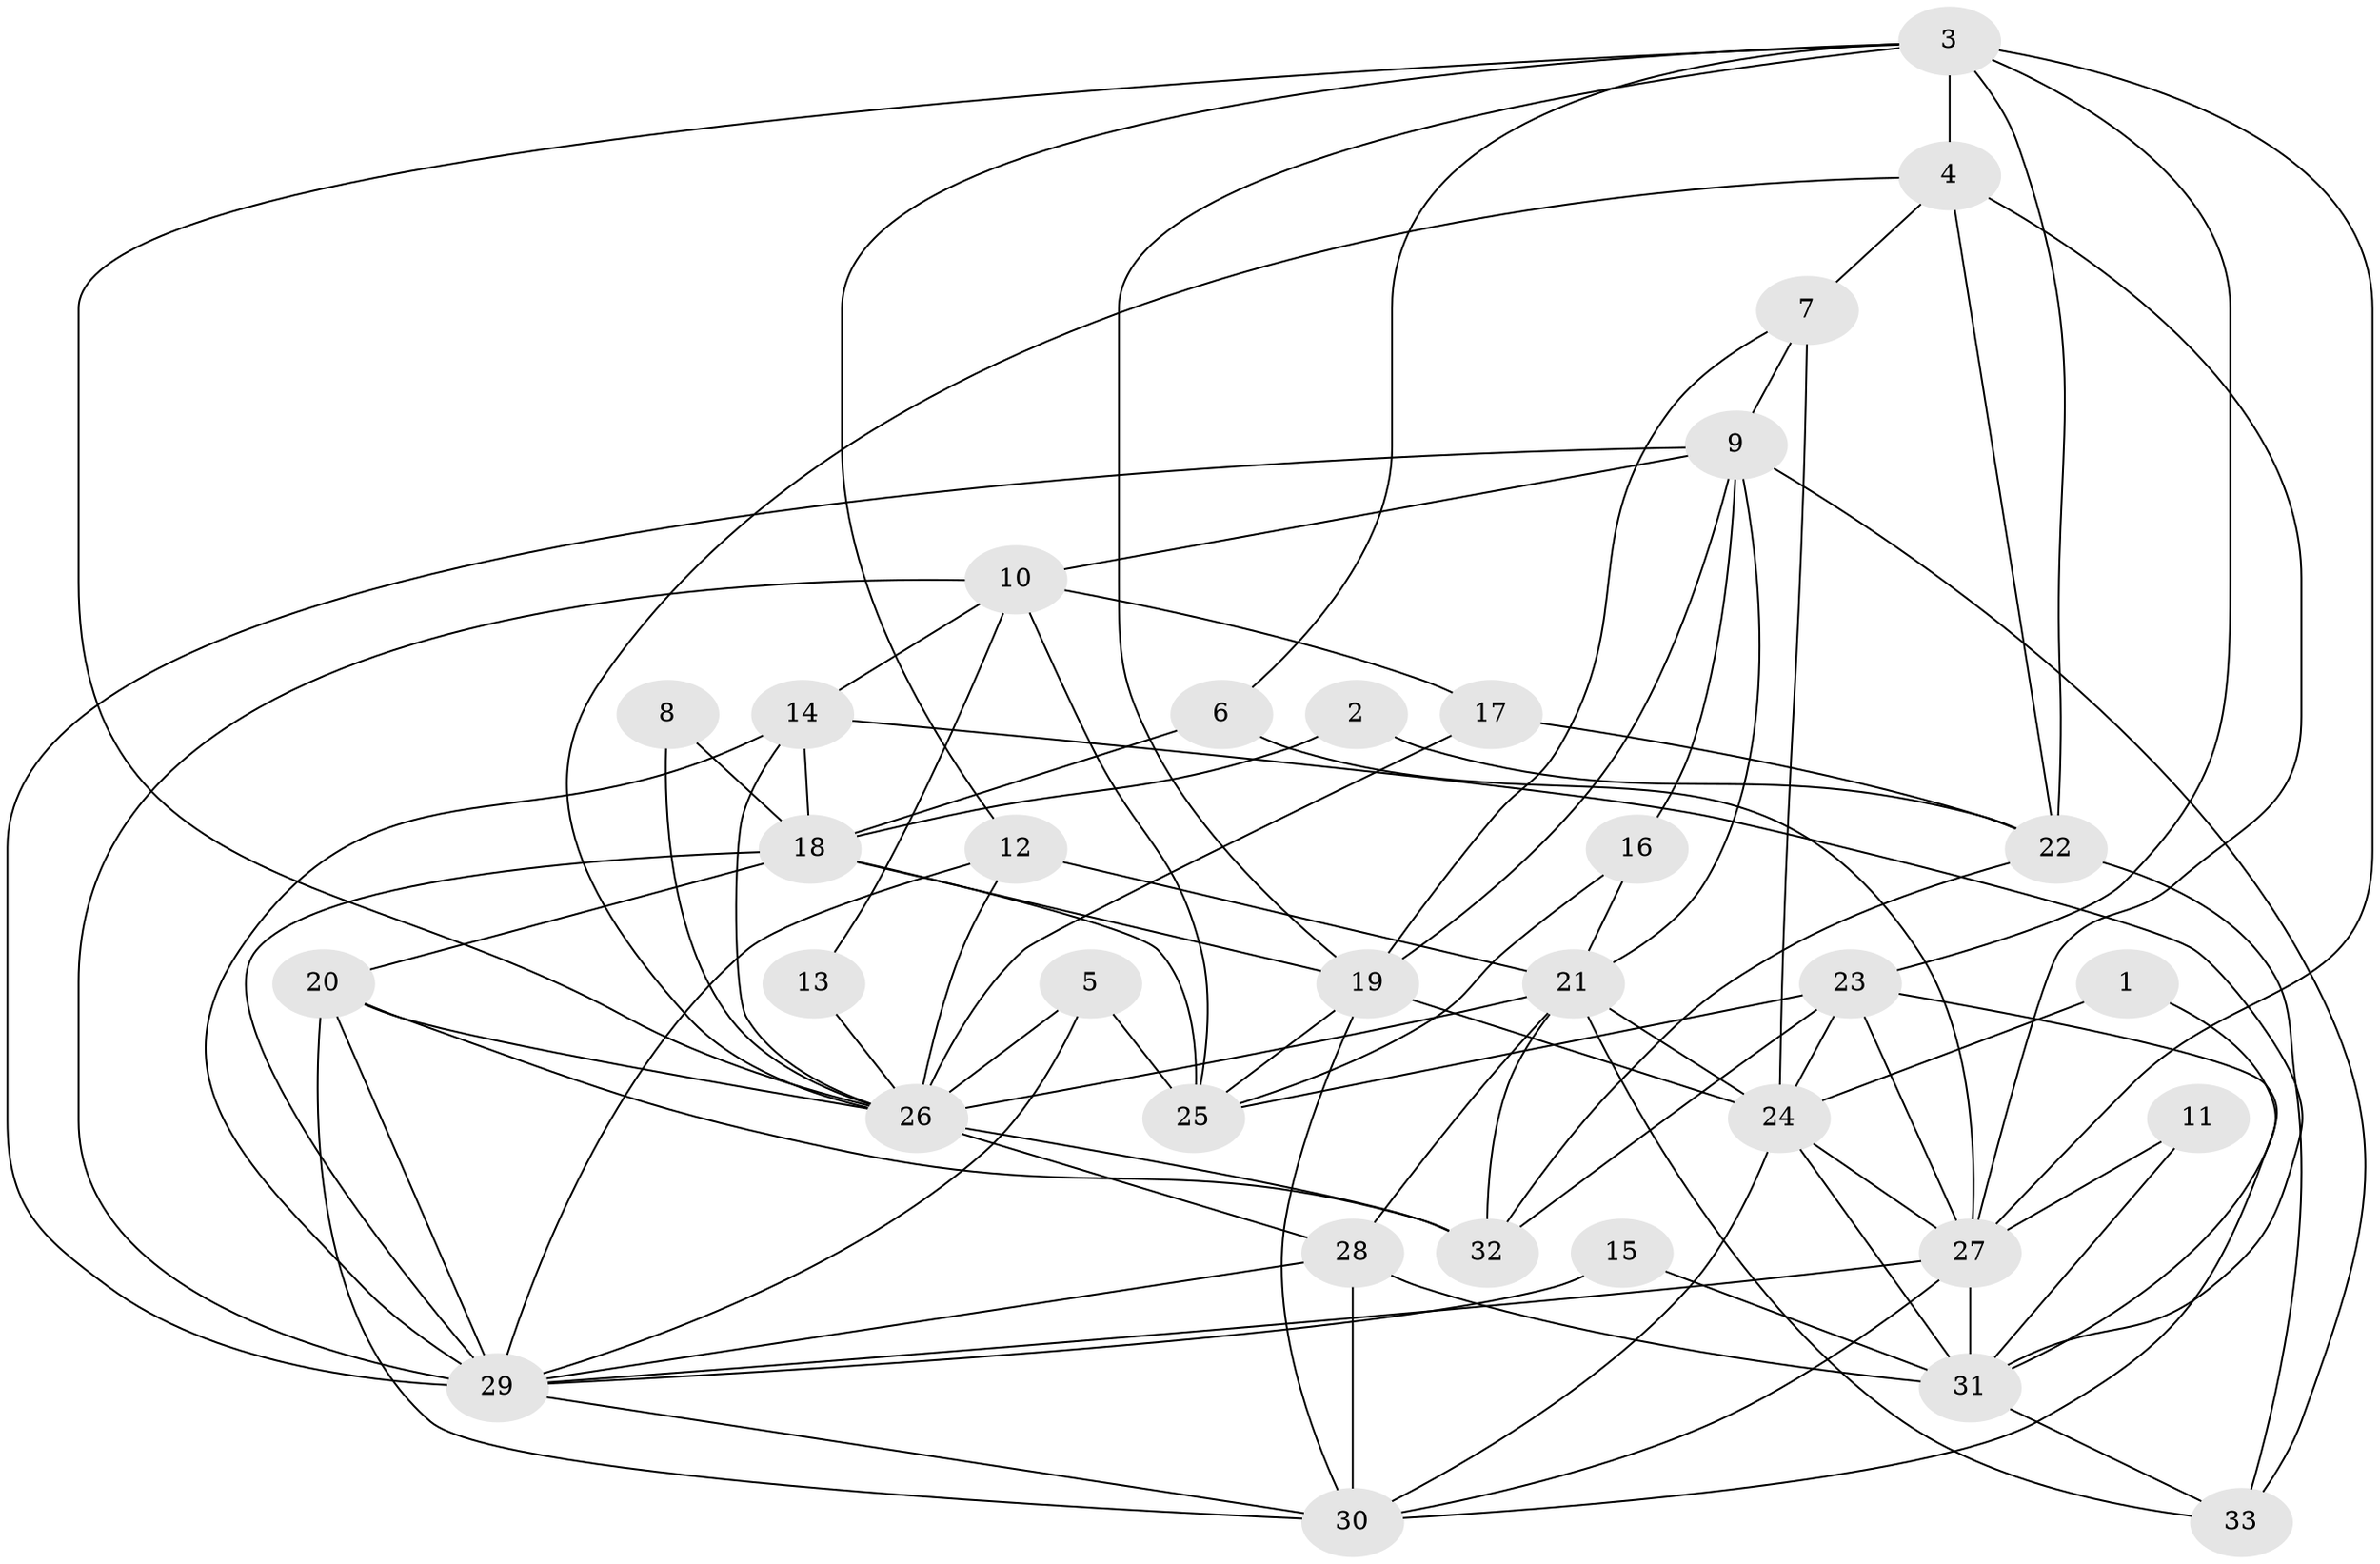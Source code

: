 // original degree distribution, {3: 0.25757575757575757, 6: 0.09090909090909091, 5: 0.22727272727272727, 4: 0.19696969696969696, 2: 0.18181818181818182, 7: 0.015151515151515152, 10: 0.015151515151515152, 9: 0.015151515151515152}
// Generated by graph-tools (version 1.1) at 2025/26/03/09/25 03:26:21]
// undirected, 33 vertices, 89 edges
graph export_dot {
graph [start="1"]
  node [color=gray90,style=filled];
  1;
  2;
  3;
  4;
  5;
  6;
  7;
  8;
  9;
  10;
  11;
  12;
  13;
  14;
  15;
  16;
  17;
  18;
  19;
  20;
  21;
  22;
  23;
  24;
  25;
  26;
  27;
  28;
  29;
  30;
  31;
  32;
  33;
  1 -- 24 [weight=1.0];
  1 -- 31 [weight=1.0];
  2 -- 18 [weight=1.0];
  2 -- 22 [weight=1.0];
  3 -- 4 [weight=1.0];
  3 -- 6 [weight=1.0];
  3 -- 12 [weight=1.0];
  3 -- 19 [weight=1.0];
  3 -- 22 [weight=1.0];
  3 -- 23 [weight=1.0];
  3 -- 26 [weight=1.0];
  3 -- 27 [weight=2.0];
  4 -- 7 [weight=1.0];
  4 -- 22 [weight=1.0];
  4 -- 26 [weight=1.0];
  4 -- 27 [weight=1.0];
  5 -- 25 [weight=1.0];
  5 -- 26 [weight=1.0];
  5 -- 29 [weight=1.0];
  6 -- 18 [weight=1.0];
  6 -- 27 [weight=1.0];
  7 -- 9 [weight=1.0];
  7 -- 19 [weight=1.0];
  7 -- 24 [weight=1.0];
  8 -- 18 [weight=1.0];
  8 -- 26 [weight=1.0];
  9 -- 10 [weight=1.0];
  9 -- 16 [weight=1.0];
  9 -- 19 [weight=1.0];
  9 -- 21 [weight=1.0];
  9 -- 29 [weight=1.0];
  9 -- 33 [weight=1.0];
  10 -- 13 [weight=1.0];
  10 -- 14 [weight=1.0];
  10 -- 17 [weight=1.0];
  10 -- 25 [weight=1.0];
  10 -- 29 [weight=1.0];
  11 -- 27 [weight=1.0];
  11 -- 31 [weight=1.0];
  12 -- 21 [weight=1.0];
  12 -- 26 [weight=1.0];
  12 -- 29 [weight=1.0];
  13 -- 26 [weight=2.0];
  14 -- 18 [weight=1.0];
  14 -- 26 [weight=1.0];
  14 -- 29 [weight=1.0];
  14 -- 31 [weight=1.0];
  15 -- 29 [weight=1.0];
  15 -- 31 [weight=1.0];
  16 -- 21 [weight=1.0];
  16 -- 25 [weight=1.0];
  17 -- 22 [weight=1.0];
  17 -- 26 [weight=2.0];
  18 -- 19 [weight=1.0];
  18 -- 20 [weight=1.0];
  18 -- 25 [weight=1.0];
  18 -- 29 [weight=1.0];
  19 -- 24 [weight=1.0];
  19 -- 25 [weight=1.0];
  19 -- 30 [weight=1.0];
  20 -- 26 [weight=1.0];
  20 -- 29 [weight=1.0];
  20 -- 30 [weight=1.0];
  20 -- 32 [weight=1.0];
  21 -- 24 [weight=1.0];
  21 -- 26 [weight=1.0];
  21 -- 28 [weight=1.0];
  21 -- 32 [weight=1.0];
  21 -- 33 [weight=1.0];
  22 -- 32 [weight=1.0];
  22 -- 33 [weight=1.0];
  23 -- 24 [weight=1.0];
  23 -- 25 [weight=1.0];
  23 -- 27 [weight=1.0];
  23 -- 30 [weight=1.0];
  23 -- 32 [weight=1.0];
  24 -- 27 [weight=1.0];
  24 -- 30 [weight=1.0];
  24 -- 31 [weight=1.0];
  26 -- 28 [weight=2.0];
  26 -- 32 [weight=1.0];
  27 -- 29 [weight=1.0];
  27 -- 30 [weight=1.0];
  27 -- 31 [weight=2.0];
  28 -- 29 [weight=1.0];
  28 -- 30 [weight=1.0];
  28 -- 31 [weight=2.0];
  29 -- 30 [weight=1.0];
  31 -- 33 [weight=1.0];
}
